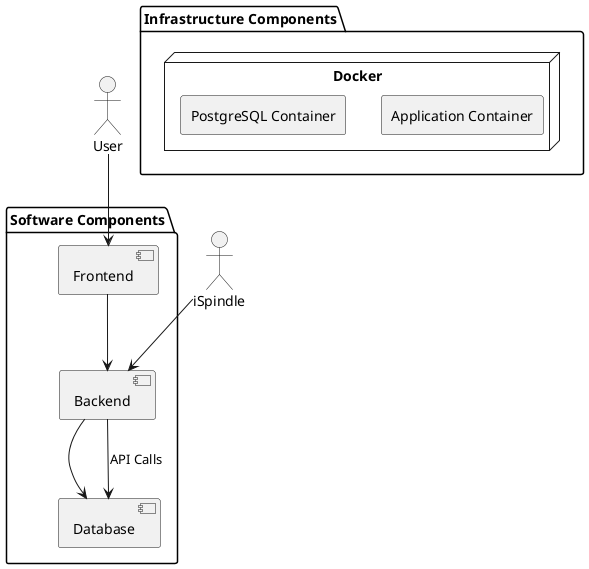 @startuml

actor User
actor iSpindle

package "Software Components" {
    component Frontend
    component Backend
    component Database
}

package "Infrastructure Components" {
    node Docker {
        rectangle "Application Container"
        rectangle "PostgreSQL Container"
    }
}

User --> Frontend
Frontend --> Backend
Backend --> Database
iSpindle --> Backend

Backend --> Database : API Calls

@enduml